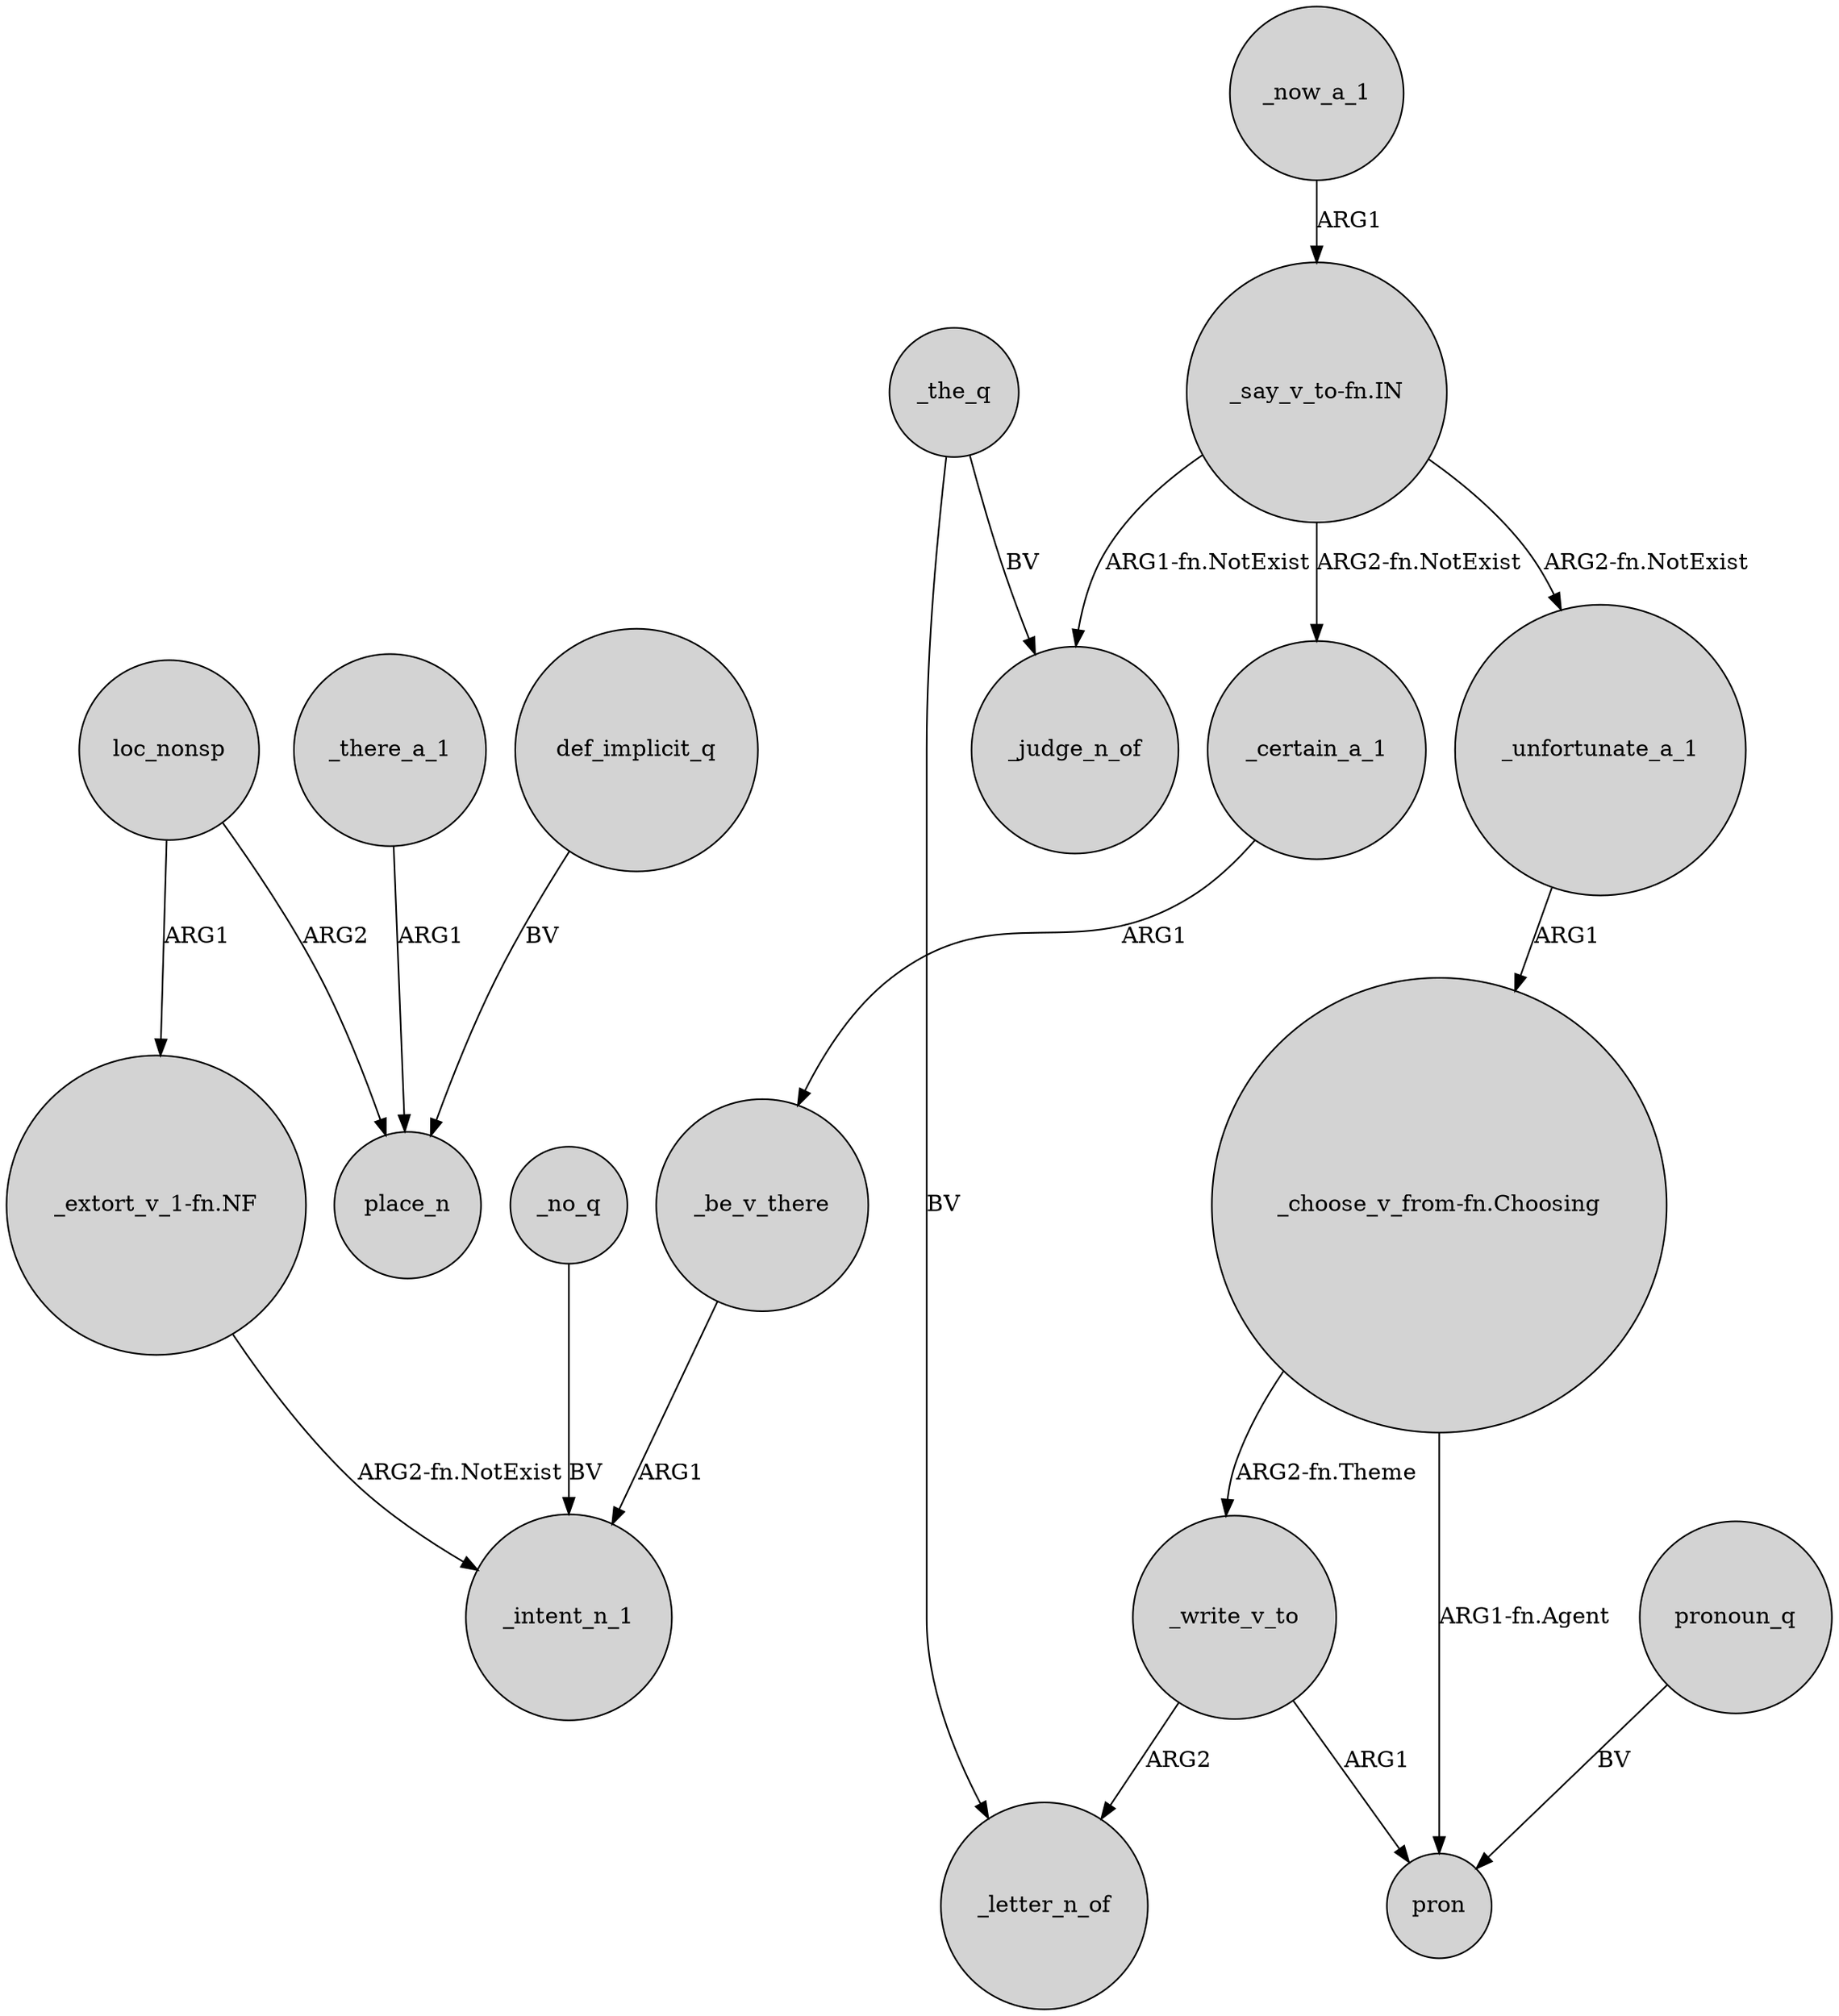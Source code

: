 digraph {
	node [shape=circle style=filled]
	_write_v_to -> pron [label=ARG1]
	_certain_a_1 -> _be_v_there [label=ARG1]
	"_say_v_to-fn.IN" -> _certain_a_1 [label="ARG2-fn.NotExist"]
	"_say_v_to-fn.IN" -> _judge_n_of [label="ARG1-fn.NotExist"]
	"_choose_v_from-fn.Choosing" -> pron [label="ARG1-fn.Agent"]
	_now_a_1 -> "_say_v_to-fn.IN" [label=ARG1]
	loc_nonsp -> "_extort_v_1-fn.NF" [label=ARG1]
	_no_q -> _intent_n_1 [label=BV]
	def_implicit_q -> place_n [label=BV]
	"_choose_v_from-fn.Choosing" -> _write_v_to [label="ARG2-fn.Theme"]
	_unfortunate_a_1 -> "_choose_v_from-fn.Choosing" [label=ARG1]
	pronoun_q -> pron [label=BV]
	_be_v_there -> _intent_n_1 [label=ARG1]
	_write_v_to -> _letter_n_of [label=ARG2]
	loc_nonsp -> place_n [label=ARG2]
	"_extort_v_1-fn.NF" -> _intent_n_1 [label="ARG2-fn.NotExist"]
	_the_q -> _judge_n_of [label=BV]
	_the_q -> _letter_n_of [label=BV]
	_there_a_1 -> place_n [label=ARG1]
	"_say_v_to-fn.IN" -> _unfortunate_a_1 [label="ARG2-fn.NotExist"]
}
